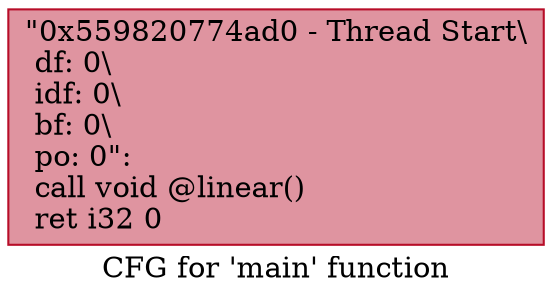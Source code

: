 digraph "CFG for 'main' function" {
	label="CFG for 'main' function";

	Node0x559820774ad0 [shape=record,color="#b70d28ff", style=filled, fillcolor="#b70d2870",label="{\"0x559820774ad0 - Thread Start\\\l df: 0\\\l idf: 0\\\l bf: 0\\\l po: 0\":\l  call void @linear()\l  ret i32 0\l}"];
}
